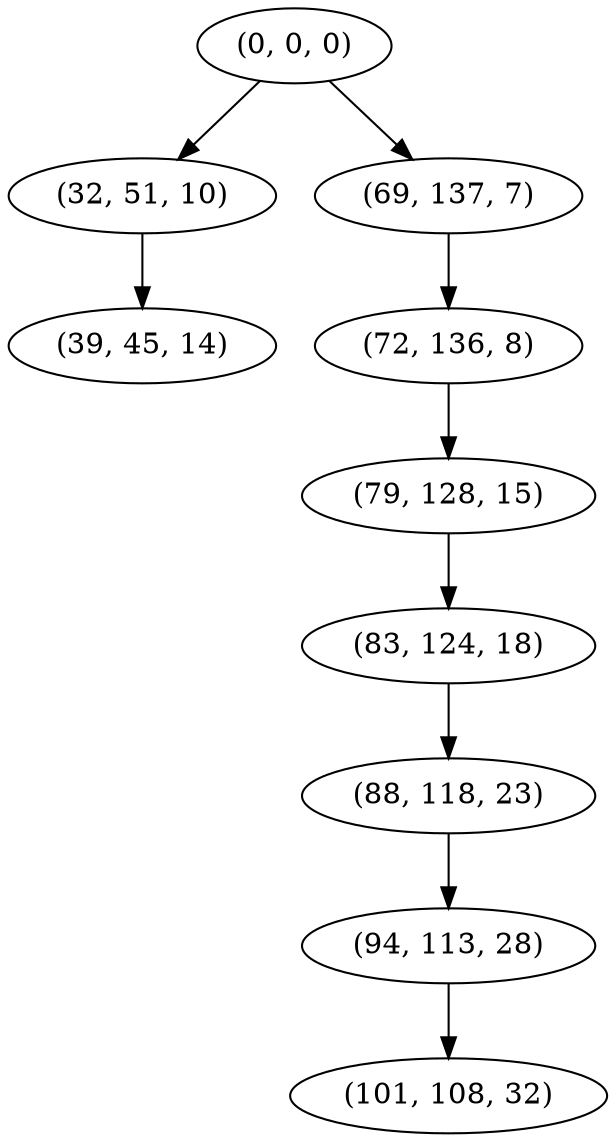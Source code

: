 digraph tree {
    "(0, 0, 0)";
    "(32, 51, 10)";
    "(39, 45, 14)";
    "(69, 137, 7)";
    "(72, 136, 8)";
    "(79, 128, 15)";
    "(83, 124, 18)";
    "(88, 118, 23)";
    "(94, 113, 28)";
    "(101, 108, 32)";
    "(0, 0, 0)" -> "(32, 51, 10)";
    "(0, 0, 0)" -> "(69, 137, 7)";
    "(32, 51, 10)" -> "(39, 45, 14)";
    "(69, 137, 7)" -> "(72, 136, 8)";
    "(72, 136, 8)" -> "(79, 128, 15)";
    "(79, 128, 15)" -> "(83, 124, 18)";
    "(83, 124, 18)" -> "(88, 118, 23)";
    "(88, 118, 23)" -> "(94, 113, 28)";
    "(94, 113, 28)" -> "(101, 108, 32)";
}
